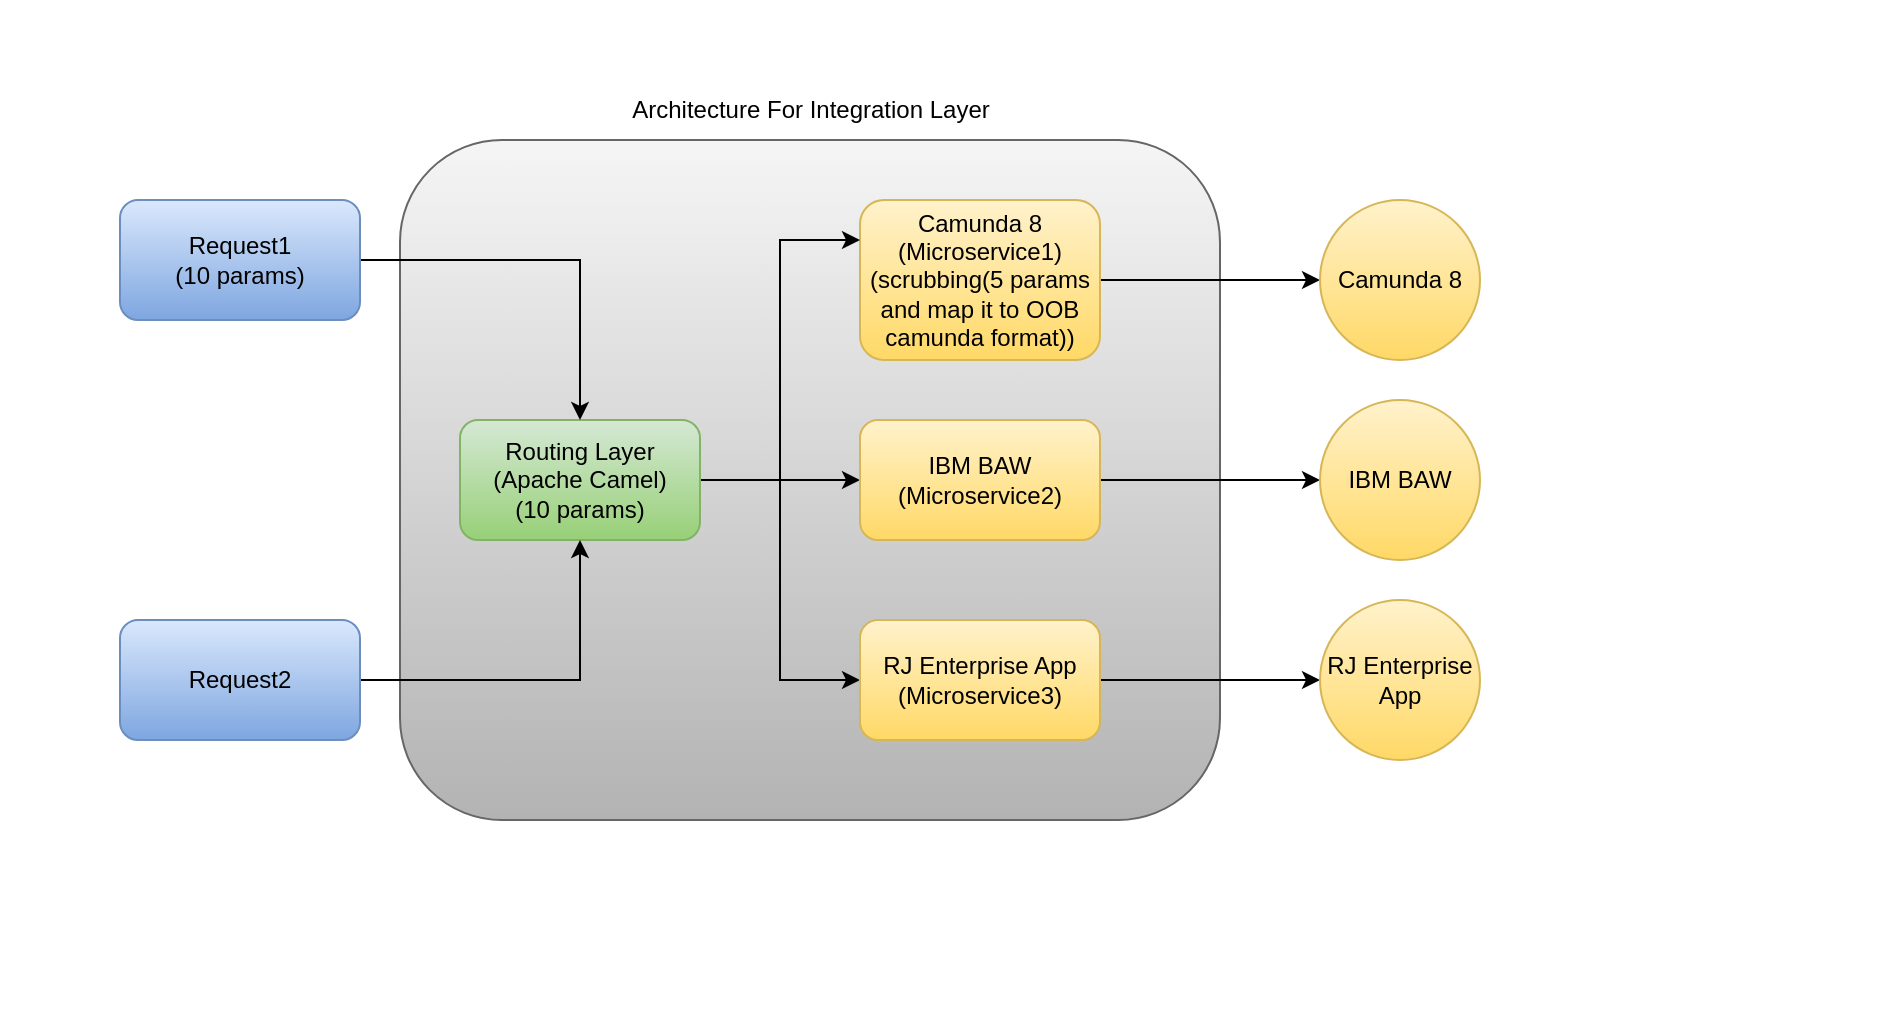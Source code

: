 <mxfile version="24.5.4" type="github">
  <diagram name="Page-1" id="CgKDjtzoexZ-wfS3-9S_">
    <mxGraphModel dx="1768" dy="1462" grid="1" gridSize="10" guides="1" tooltips="1" connect="1" arrows="1" fold="1" page="1" pageScale="1" pageWidth="850" pageHeight="1100" math="0" shadow="0">
      <root>
        <mxCell id="0" />
        <mxCell id="1" parent="0" />
        <mxCell id="zwB0dbztDf8Afb47fxru-9" value="" style="rounded=1;whiteSpace=wrap;html=1;fillColor=#f5f5f5;gradientColor=#b3b3b3;strokeColor=#666666;" parent="1" vertex="1">
          <mxGeometry x="180" y="40" width="410" height="340" as="geometry" />
        </mxCell>
        <mxCell id="_BRJ4Ye6sAdJoagjNk13-2" value="" style="edgeStyle=orthogonalEdgeStyle;rounded=0;orthogonalLoop=1;jettySize=auto;html=1;" parent="1" source="zwB0dbztDf8Afb47fxru-1" target="_BRJ4Ye6sAdJoagjNk13-1" edge="1">
          <mxGeometry relative="1" as="geometry" />
        </mxCell>
        <mxCell id="zwB0dbztDf8Afb47fxru-1" value="Camunda 8&lt;br&gt;(Microservice1)&lt;div&gt;(scrubbing(5 params and map it to OOB camunda format))&lt;/div&gt;" style="rounded=1;whiteSpace=wrap;html=1;fillColor=#fff2cc;gradientColor=#ffd966;strokeColor=#d6b656;" parent="1" vertex="1">
          <mxGeometry x="410" y="70" width="120" height="80" as="geometry" />
        </mxCell>
        <mxCell id="zwB0dbztDf8Afb47fxru-10" style="edgeStyle=orthogonalEdgeStyle;rounded=0;orthogonalLoop=1;jettySize=auto;html=1;entryX=0;entryY=0.25;entryDx=0;entryDy=0;" parent="1" source="zwB0dbztDf8Afb47fxru-2" target="zwB0dbztDf8Afb47fxru-1" edge="1">
          <mxGeometry relative="1" as="geometry" />
        </mxCell>
        <mxCell id="zwB0dbztDf8Afb47fxru-11" style="edgeStyle=orthogonalEdgeStyle;rounded=0;orthogonalLoop=1;jettySize=auto;html=1;" parent="1" source="zwB0dbztDf8Afb47fxru-2" target="zwB0dbztDf8Afb47fxru-3" edge="1">
          <mxGeometry relative="1" as="geometry" />
        </mxCell>
        <mxCell id="zwB0dbztDf8Afb47fxru-12" style="edgeStyle=orthogonalEdgeStyle;rounded=0;orthogonalLoop=1;jettySize=auto;html=1;entryX=0;entryY=0.5;entryDx=0;entryDy=0;" parent="1" source="zwB0dbztDf8Afb47fxru-2" target="zwB0dbztDf8Afb47fxru-4" edge="1">
          <mxGeometry relative="1" as="geometry" />
        </mxCell>
        <mxCell id="zwB0dbztDf8Afb47fxru-2" value="Routing Layer&lt;br&gt;(Apache Camel)&lt;div&gt;(10 params)&lt;/div&gt;" style="rounded=1;whiteSpace=wrap;html=1;fillColor=#d5e8d4;gradientColor=#97d077;strokeColor=#82b366;" parent="1" vertex="1">
          <mxGeometry x="210" y="180" width="120" height="60" as="geometry" />
        </mxCell>
        <mxCell id="gUNDUUPa1xxn-jX8s2Z0-3" value="" style="edgeStyle=orthogonalEdgeStyle;rounded=0;orthogonalLoop=1;jettySize=auto;html=1;" edge="1" parent="1" source="zwB0dbztDf8Afb47fxru-3" target="gUNDUUPa1xxn-jX8s2Z0-2">
          <mxGeometry relative="1" as="geometry" />
        </mxCell>
        <mxCell id="zwB0dbztDf8Afb47fxru-3" value="IBM BAW&lt;br&gt;(Microservice2)" style="rounded=1;whiteSpace=wrap;html=1;fillColor=#fff2cc;gradientColor=#ffd966;strokeColor=#d6b656;" parent="1" vertex="1">
          <mxGeometry x="410" y="180" width="120" height="60" as="geometry" />
        </mxCell>
        <mxCell id="gUNDUUPa1xxn-jX8s2Z0-5" value="" style="edgeStyle=orthogonalEdgeStyle;rounded=0;orthogonalLoop=1;jettySize=auto;html=1;" edge="1" parent="1" source="zwB0dbztDf8Afb47fxru-4" target="gUNDUUPa1xxn-jX8s2Z0-4">
          <mxGeometry relative="1" as="geometry" />
        </mxCell>
        <mxCell id="zwB0dbztDf8Afb47fxru-4" value="RJ Enterprise App&lt;br&gt;(Microservice3)" style="rounded=1;whiteSpace=wrap;html=1;fillColor=#fff2cc;gradientColor=#ffd966;strokeColor=#d6b656;" parent="1" vertex="1">
          <mxGeometry x="410" y="280" width="120" height="60" as="geometry" />
        </mxCell>
        <mxCell id="zwB0dbztDf8Afb47fxru-7" style="edgeStyle=orthogonalEdgeStyle;rounded=0;orthogonalLoop=1;jettySize=auto;html=1;" parent="1" source="zwB0dbztDf8Afb47fxru-5" target="zwB0dbztDf8Afb47fxru-2" edge="1">
          <mxGeometry relative="1" as="geometry" />
        </mxCell>
        <mxCell id="zwB0dbztDf8Afb47fxru-5" value="Request1&lt;div&gt;(10 params)&lt;/div&gt;" style="rounded=1;whiteSpace=wrap;html=1;fillColor=#dae8fc;gradientColor=#7ea6e0;strokeColor=#6c8ebf;" parent="1" vertex="1">
          <mxGeometry x="40" y="70" width="120" height="60" as="geometry" />
        </mxCell>
        <mxCell id="zwB0dbztDf8Afb47fxru-8" style="edgeStyle=orthogonalEdgeStyle;rounded=0;orthogonalLoop=1;jettySize=auto;html=1;entryX=0.5;entryY=1;entryDx=0;entryDy=0;" parent="1" source="zwB0dbztDf8Afb47fxru-6" target="zwB0dbztDf8Afb47fxru-2" edge="1">
          <mxGeometry relative="1" as="geometry" />
        </mxCell>
        <mxCell id="zwB0dbztDf8Afb47fxru-6" value="Request2" style="rounded=1;whiteSpace=wrap;html=1;fillColor=#dae8fc;gradientColor=#7ea6e0;strokeColor=#6c8ebf;" parent="1" vertex="1">
          <mxGeometry x="40" y="280" width="120" height="60" as="geometry" />
        </mxCell>
        <mxCell id="zwB0dbztDf8Afb47fxru-13" value="Architecture For Integration Layer" style="text;html=1;align=center;verticalAlign=middle;resizable=0;points=[];autosize=1;strokeColor=none;fillColor=none;" parent="1" vertex="1">
          <mxGeometry x="285" y="10" width="200" height="30" as="geometry" />
        </mxCell>
        <mxCell id="ilz7-1S5krTkaa2Opekd-1" value="&amp;nbsp;&amp;nbsp;" style="text;html=1;align=center;verticalAlign=middle;whiteSpace=wrap;rounded=0;" parent="1" vertex="1">
          <mxGeometry x="-20" y="170" width="60" height="30" as="geometry" />
        </mxCell>
        <mxCell id="ilz7-1S5krTkaa2Opekd-2" value="&amp;nbsp;&amp;nbsp;" style="text;html=1;align=center;verticalAlign=middle;whiteSpace=wrap;rounded=0;" parent="1" vertex="1">
          <mxGeometry x="340" y="-30" width="60" height="30" as="geometry" />
        </mxCell>
        <mxCell id="ilz7-1S5krTkaa2Opekd-3" value="&amp;nbsp;&amp;nbsp;" style="text;html=1;align=center;verticalAlign=middle;whiteSpace=wrap;rounded=0;" parent="1" vertex="1">
          <mxGeometry x="660" y="140" width="60" height="30" as="geometry" />
        </mxCell>
        <mxCell id="ilz7-1S5krTkaa2Opekd-4" value="&amp;nbsp;&amp;nbsp;" style="text;html=1;align=center;verticalAlign=middle;whiteSpace=wrap;rounded=0;" parent="1" vertex="1">
          <mxGeometry x="350" y="450" width="60" height="30" as="geometry" />
        </mxCell>
        <mxCell id="_BRJ4Ye6sAdJoagjNk13-1" value="Camunda 8" style="ellipse;whiteSpace=wrap;html=1;fillColor=#fff2cc;strokeColor=#d6b656;rounded=1;gradientColor=#ffd966;" parent="1" vertex="1">
          <mxGeometry x="640" y="70" width="80" height="80" as="geometry" />
        </mxCell>
        <mxCell id="gUNDUUPa1xxn-jX8s2Z0-1" value="&amp;nbsp;&amp;nbsp;" style="text;html=1;align=center;verticalAlign=middle;whiteSpace=wrap;rounded=0;" vertex="1" parent="1">
          <mxGeometry x="860" y="170" width="60" height="30" as="geometry" />
        </mxCell>
        <mxCell id="gUNDUUPa1xxn-jX8s2Z0-2" value="IBM BAW" style="ellipse;whiteSpace=wrap;html=1;fillColor=#fff2cc;strokeColor=#d6b656;rounded=1;gradientColor=#ffd966;" vertex="1" parent="1">
          <mxGeometry x="640" y="170" width="80" height="80" as="geometry" />
        </mxCell>
        <mxCell id="gUNDUUPa1xxn-jX8s2Z0-4" value="RJ Enterprise App" style="ellipse;whiteSpace=wrap;html=1;fillColor=#fff2cc;strokeColor=#d6b656;rounded=1;gradientColor=#ffd966;" vertex="1" parent="1">
          <mxGeometry x="640" y="270" width="80" height="80" as="geometry" />
        </mxCell>
      </root>
    </mxGraphModel>
  </diagram>
</mxfile>
